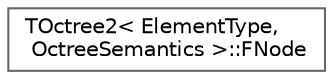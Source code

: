 digraph "Graphical Class Hierarchy"
{
 // INTERACTIVE_SVG=YES
 // LATEX_PDF_SIZE
  bgcolor="transparent";
  edge [fontname=Helvetica,fontsize=10,labelfontname=Helvetica,labelfontsize=10];
  node [fontname=Helvetica,fontsize=10,shape=box,height=0.2,width=0.4];
  rankdir="LR";
  Node0 [id="Node000000",label="TOctree2\< ElementType,\l OctreeSemantics \>::FNode",height=0.2,width=0.4,color="grey40", fillcolor="white", style="filled",URL="$d2/d0a/structTOctree2_1_1FNode.html",tooltip=" "];
}
